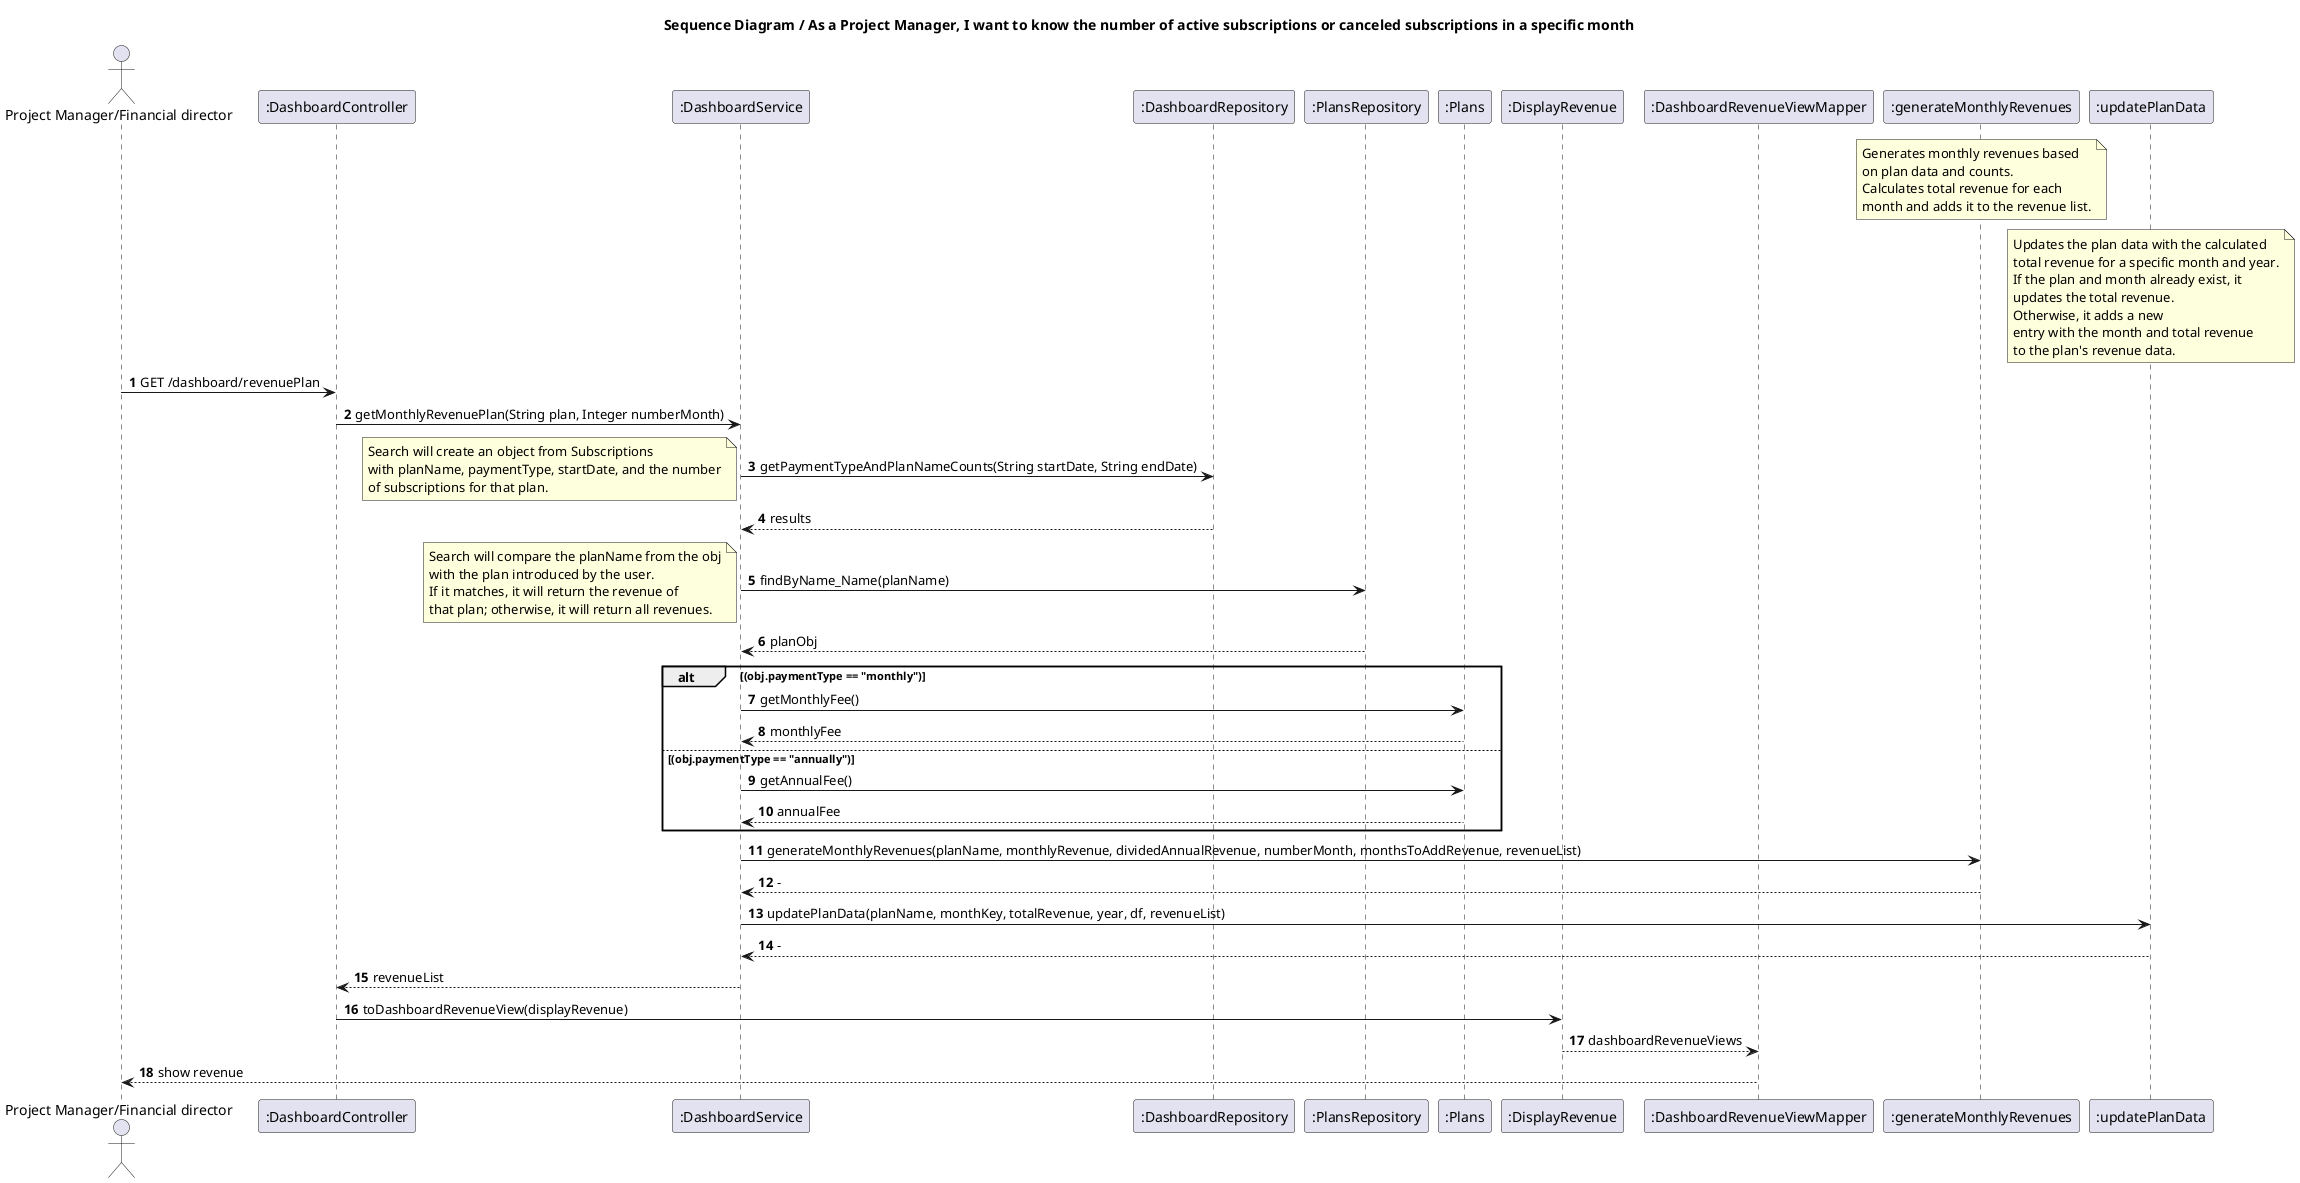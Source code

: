 @startuml
'https://plantuml.com/sequence-diagram
autonumber

title Sequence Diagram / As a Project Manager, I want to know the number of active subscriptions or canceled subscriptions in a specific month

actor "Project Manager/Financial director" as Ac
participant ":DashboardController" as Ctrl
participant ":DashboardService" as Serv
participant ":DashboardRepository" as Repo
participant ":PlansRepository" as RepoPlans
participant ":Plans" as Plans
participant ":DisplayRevenue" as Mapper
participant ":DashboardRevenueViewMapper" as View
participant ":generateMonthlyRevenues" as MonthlyRevenues
note over MonthlyRevenues
  Generates monthly revenues based
  on plan data and counts.
  Calculates total revenue for each
  month and adds it to the revenue list.
end note
participant ":updatePlanData" as UpdatePlanData
note over UpdatePlanData
  Updates the plan data with the calculated
  total revenue for a specific month and year.
  If the plan and month already exist, it
  updates the total revenue.
  Otherwise, it adds a new
  entry with the month and total revenue
  to the plan's revenue data.
  end note

Ac -> Ctrl: GET /dashboard/revenuePlan
Ctrl -> Serv: getMonthlyRevenuePlan(String plan, Integer numberMonth)

Serv -> Repo: getPaymentTypeAndPlanNameCounts(String startDate, String endDate)
note left
Search will create an object from Subscriptions
with planName, paymentType, startDate, and the number
of subscriptions for that plan.
end note
Repo --> Serv: results

Serv -> RepoPlans: findByName_Name(planName)
note left
Search will compare the planName from the obj
with the plan introduced by the user.
If it matches, it will return the revenue of
that plan; otherwise, it will return all revenues.
end note
RepoPlans --> Serv: planObj

alt (obj.paymentType == "monthly")
    Serv -> Plans: getMonthlyFee()
    Plans --> Serv: monthlyFee
else (obj.paymentType == "annually")
    Serv -> Plans: getAnnualFee()
    Plans --> Serv: annualFee
end

Serv -> MonthlyRevenues: generateMonthlyRevenues(planName, monthlyRevenue, dividedAnnualRevenue, numberMonth, monthsToAddRevenue, revenueList)
MonthlyRevenues --> Serv: -

Serv -> UpdatePlanData: updatePlanData(planName, monthKey, totalRevenue, year, df, revenueList)
UpdatePlanData --> Serv: -

Serv --> Ctrl: revenueList
Ctrl -> Mapper: toDashboardRevenueView(displayRevenue)
Mapper --> View: dashboardRevenueViews

Ac <-- View: show revenue
@enduml
